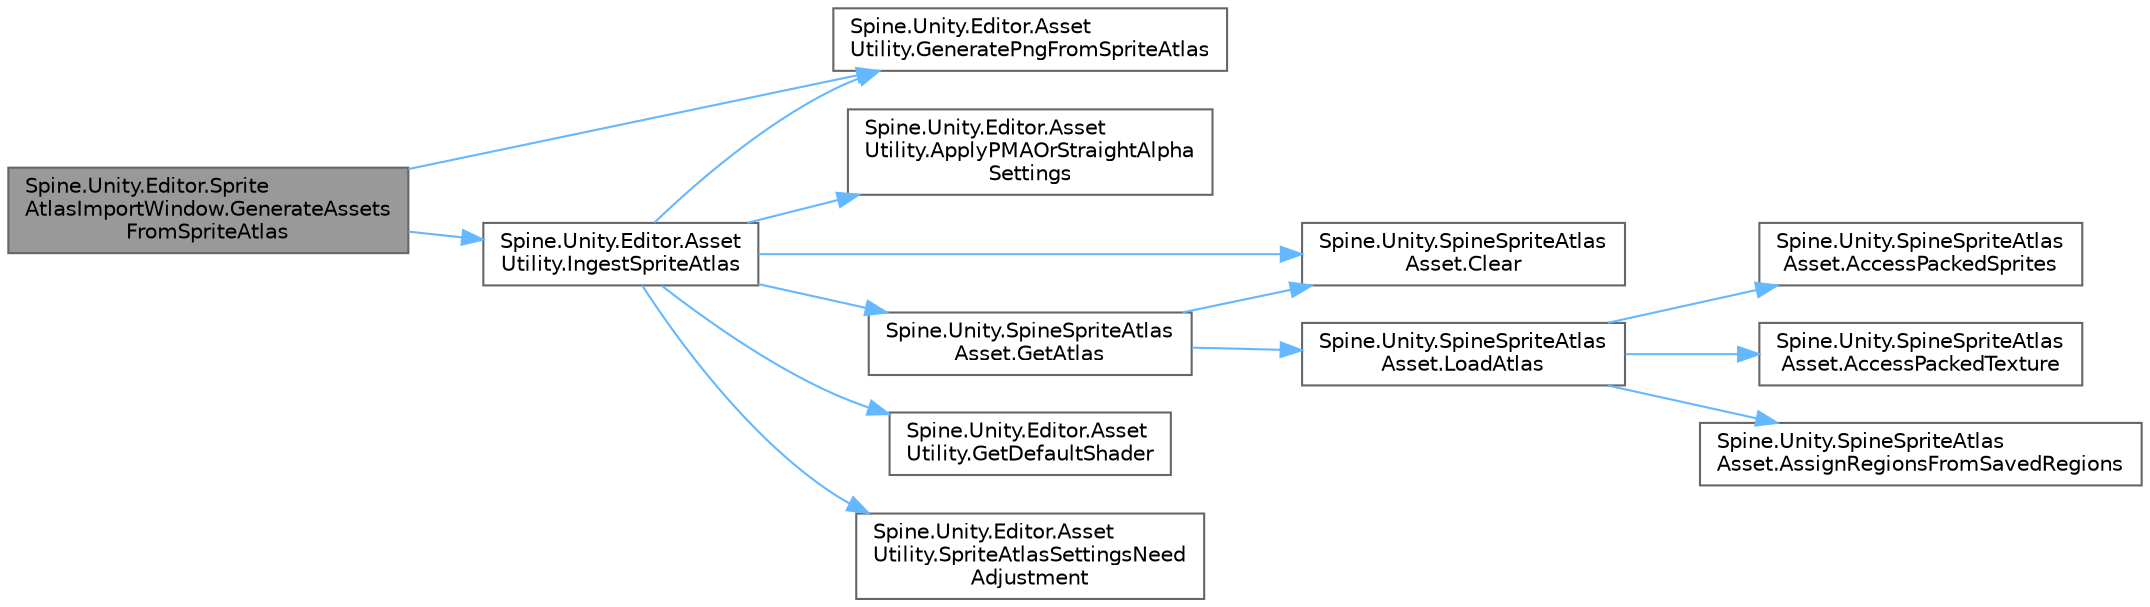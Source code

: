 digraph "Spine.Unity.Editor.SpriteAtlasImportWindow.GenerateAssetsFromSpriteAtlas"
{
 // LATEX_PDF_SIZE
  bgcolor="transparent";
  edge [fontname=Helvetica,fontsize=10,labelfontname=Helvetica,labelfontsize=10];
  node [fontname=Helvetica,fontsize=10,shape=box,height=0.2,width=0.4];
  rankdir="LR";
  Node1 [id="Node000001",label="Spine.Unity.Editor.Sprite\lAtlasImportWindow.GenerateAssets\lFromSpriteAtlas",height=0.2,width=0.4,color="gray40", fillcolor="grey60", style="filled", fontcolor="black",tooltip=" "];
  Node1 -> Node2 [id="edge14_Node000001_Node000002",color="steelblue1",style="solid",tooltip=" "];
  Node2 [id="Node000002",label="Spine.Unity.Editor.Asset\lUtility.GeneratePngFromSpriteAtlas",height=0.2,width=0.4,color="grey40", fillcolor="white", style="filled",URL="$class_spine_1_1_unity_1_1_editor_1_1_asset_utility.html#a6dc43e61a96babee46d59f1fc75496b2",tooltip=" "];
  Node1 -> Node3 [id="edge15_Node000001_Node000003",color="steelblue1",style="solid",tooltip=" "];
  Node3 [id="Node000003",label="Spine.Unity.Editor.Asset\lUtility.IngestSpriteAtlas",height=0.2,width=0.4,color="grey40", fillcolor="white", style="filled",URL="$class_spine_1_1_unity_1_1_editor_1_1_asset_utility.html#a27de35e2f05f2f116565202fa8f23afb",tooltip=" "];
  Node3 -> Node4 [id="edge16_Node000003_Node000004",color="steelblue1",style="solid",tooltip=" "];
  Node4 [id="Node000004",label="Spine.Unity.Editor.Asset\lUtility.ApplyPMAOrStraightAlpha\lSettings",height=0.2,width=0.4,color="grey40", fillcolor="white", style="filled",URL="$class_spine_1_1_unity_1_1_editor_1_1_asset_utility.html#aaba77b5d4db09cdc9b97151861b5afd3",tooltip=" "];
  Node3 -> Node5 [id="edge17_Node000003_Node000005",color="steelblue1",style="solid",tooltip=" "];
  Node5 [id="Node000005",label="Spine.Unity.SpineSpriteAtlas\lAsset.Clear",height=0.2,width=0.4,color="grey40", fillcolor="white", style="filled",URL="$class_spine_1_1_unity_1_1_spine_sprite_atlas_asset.html#ad36ce4d6160f3196e7f2666266a8c1a4",tooltip=" "];
  Node3 -> Node2 [id="edge18_Node000003_Node000002",color="steelblue1",style="solid",tooltip=" "];
  Node3 -> Node6 [id="edge19_Node000003_Node000006",color="steelblue1",style="solid",tooltip=" "];
  Node6 [id="Node000006",label="Spine.Unity.SpineSpriteAtlas\lAsset.GetAtlas",height=0.2,width=0.4,color="grey40", fillcolor="white", style="filled",URL="$class_spine_1_1_unity_1_1_spine_sprite_atlas_asset.html#a7333f7b473f55863ef9197005a8ae55b",tooltip="The atlas or null if it could not be loaded."];
  Node6 -> Node5 [id="edge20_Node000006_Node000005",color="steelblue1",style="solid",tooltip=" "];
  Node6 -> Node7 [id="edge21_Node000006_Node000007",color="steelblue1",style="solid",tooltip=" "];
  Node7 [id="Node000007",label="Spine.Unity.SpineSpriteAtlas\lAsset.LoadAtlas",height=0.2,width=0.4,color="grey40", fillcolor="white", style="filled",URL="$class_spine_1_1_unity_1_1_spine_sprite_atlas_asset.html#a5d91ce3280a2cf04d6d6bff62ec9da08",tooltip=" "];
  Node7 -> Node8 [id="edge22_Node000007_Node000008",color="steelblue1",style="solid",tooltip=" "];
  Node8 [id="Node000008",label="Spine.Unity.SpineSpriteAtlas\lAsset.AccessPackedSprites",height=0.2,width=0.4,color="grey40", fillcolor="white", style="filled",URL="$class_spine_1_1_unity_1_1_spine_sprite_atlas_asset.html#a0286e53e1d51dcc7aae3ac39a03d9a70",tooltip=" "];
  Node7 -> Node9 [id="edge23_Node000007_Node000009",color="steelblue1",style="solid",tooltip=" "];
  Node9 [id="Node000009",label="Spine.Unity.SpineSpriteAtlas\lAsset.AccessPackedTexture",height=0.2,width=0.4,color="grey40", fillcolor="white", style="filled",URL="$class_spine_1_1_unity_1_1_spine_sprite_atlas_asset.html#a74a82a8d65b54860b82aab33cc3d52ce",tooltip=" "];
  Node7 -> Node10 [id="edge24_Node000007_Node000010",color="steelblue1",style="solid",tooltip=" "];
  Node10 [id="Node000010",label="Spine.Unity.SpineSpriteAtlas\lAsset.AssignRegionsFromSavedRegions",height=0.2,width=0.4,color="grey40", fillcolor="white", style="filled",URL="$class_spine_1_1_unity_1_1_spine_sprite_atlas_asset.html#a6eb6220082c8e766d8296c80e578fedf",tooltip=" "];
  Node3 -> Node11 [id="edge25_Node000003_Node000011",color="steelblue1",style="solid",tooltip=" "];
  Node11 [id="Node000011",label="Spine.Unity.Editor.Asset\lUtility.GetDefaultShader",height=0.2,width=0.4,color="grey40", fillcolor="white", style="filled",URL="$class_spine_1_1_unity_1_1_editor_1_1_asset_utility.html#a54c5c1e106cd174eb4842313b1b4d68c",tooltip=" "];
  Node3 -> Node12 [id="edge26_Node000003_Node000012",color="steelblue1",style="solid",tooltip=" "];
  Node12 [id="Node000012",label="Spine.Unity.Editor.Asset\lUtility.SpriteAtlasSettingsNeed\lAdjustment",height=0.2,width=0.4,color="grey40", fillcolor="white", style="filled",URL="$class_spine_1_1_unity_1_1_editor_1_1_asset_utility.html#a8c404a9ee00e1809efc1cf443630c3fb",tooltip=" "];
}
